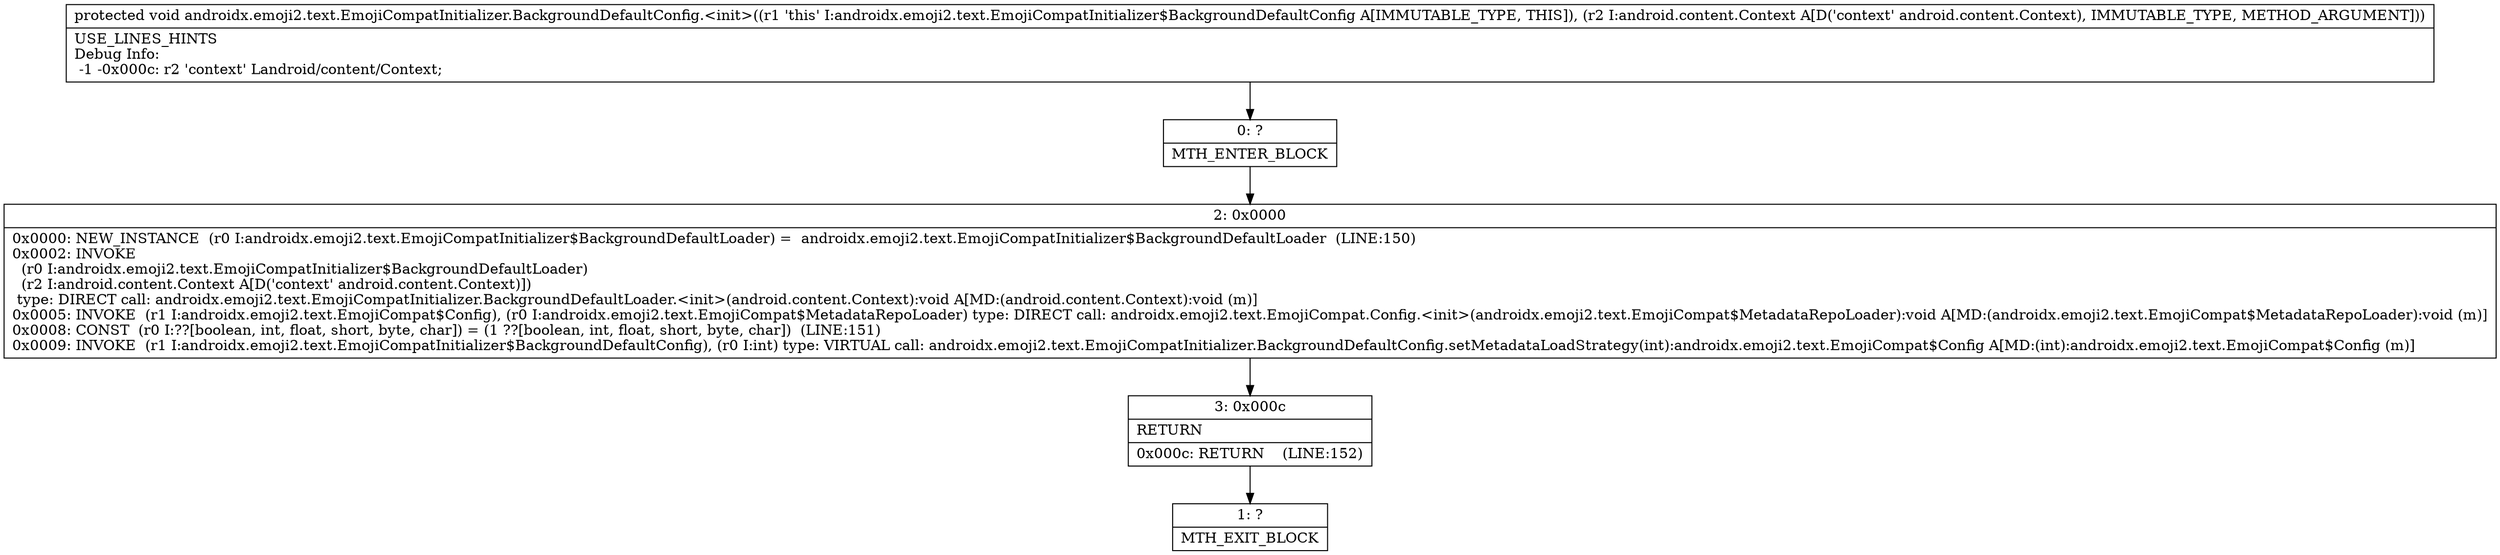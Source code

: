 digraph "CFG forandroidx.emoji2.text.EmojiCompatInitializer.BackgroundDefaultConfig.\<init\>(Landroid\/content\/Context;)V" {
Node_0 [shape=record,label="{0\:\ ?|MTH_ENTER_BLOCK\l}"];
Node_2 [shape=record,label="{2\:\ 0x0000|0x0000: NEW_INSTANCE  (r0 I:androidx.emoji2.text.EmojiCompatInitializer$BackgroundDefaultLoader) =  androidx.emoji2.text.EmojiCompatInitializer$BackgroundDefaultLoader  (LINE:150)\l0x0002: INVOKE  \l  (r0 I:androidx.emoji2.text.EmojiCompatInitializer$BackgroundDefaultLoader)\l  (r2 I:android.content.Context A[D('context' android.content.Context)])\l type: DIRECT call: androidx.emoji2.text.EmojiCompatInitializer.BackgroundDefaultLoader.\<init\>(android.content.Context):void A[MD:(android.content.Context):void (m)]\l0x0005: INVOKE  (r1 I:androidx.emoji2.text.EmojiCompat$Config), (r0 I:androidx.emoji2.text.EmojiCompat$MetadataRepoLoader) type: DIRECT call: androidx.emoji2.text.EmojiCompat.Config.\<init\>(androidx.emoji2.text.EmojiCompat$MetadataRepoLoader):void A[MD:(androidx.emoji2.text.EmojiCompat$MetadataRepoLoader):void (m)]\l0x0008: CONST  (r0 I:??[boolean, int, float, short, byte, char]) = (1 ??[boolean, int, float, short, byte, char])  (LINE:151)\l0x0009: INVOKE  (r1 I:androidx.emoji2.text.EmojiCompatInitializer$BackgroundDefaultConfig), (r0 I:int) type: VIRTUAL call: androidx.emoji2.text.EmojiCompatInitializer.BackgroundDefaultConfig.setMetadataLoadStrategy(int):androidx.emoji2.text.EmojiCompat$Config A[MD:(int):androidx.emoji2.text.EmojiCompat$Config (m)]\l}"];
Node_3 [shape=record,label="{3\:\ 0x000c|RETURN\l|0x000c: RETURN    (LINE:152)\l}"];
Node_1 [shape=record,label="{1\:\ ?|MTH_EXIT_BLOCK\l}"];
MethodNode[shape=record,label="{protected void androidx.emoji2.text.EmojiCompatInitializer.BackgroundDefaultConfig.\<init\>((r1 'this' I:androidx.emoji2.text.EmojiCompatInitializer$BackgroundDefaultConfig A[IMMUTABLE_TYPE, THIS]), (r2 I:android.content.Context A[D('context' android.content.Context), IMMUTABLE_TYPE, METHOD_ARGUMENT]))  | USE_LINES_HINTS\lDebug Info:\l  \-1 \-0x000c: r2 'context' Landroid\/content\/Context;\l}"];
MethodNode -> Node_0;Node_0 -> Node_2;
Node_2 -> Node_3;
Node_3 -> Node_1;
}

